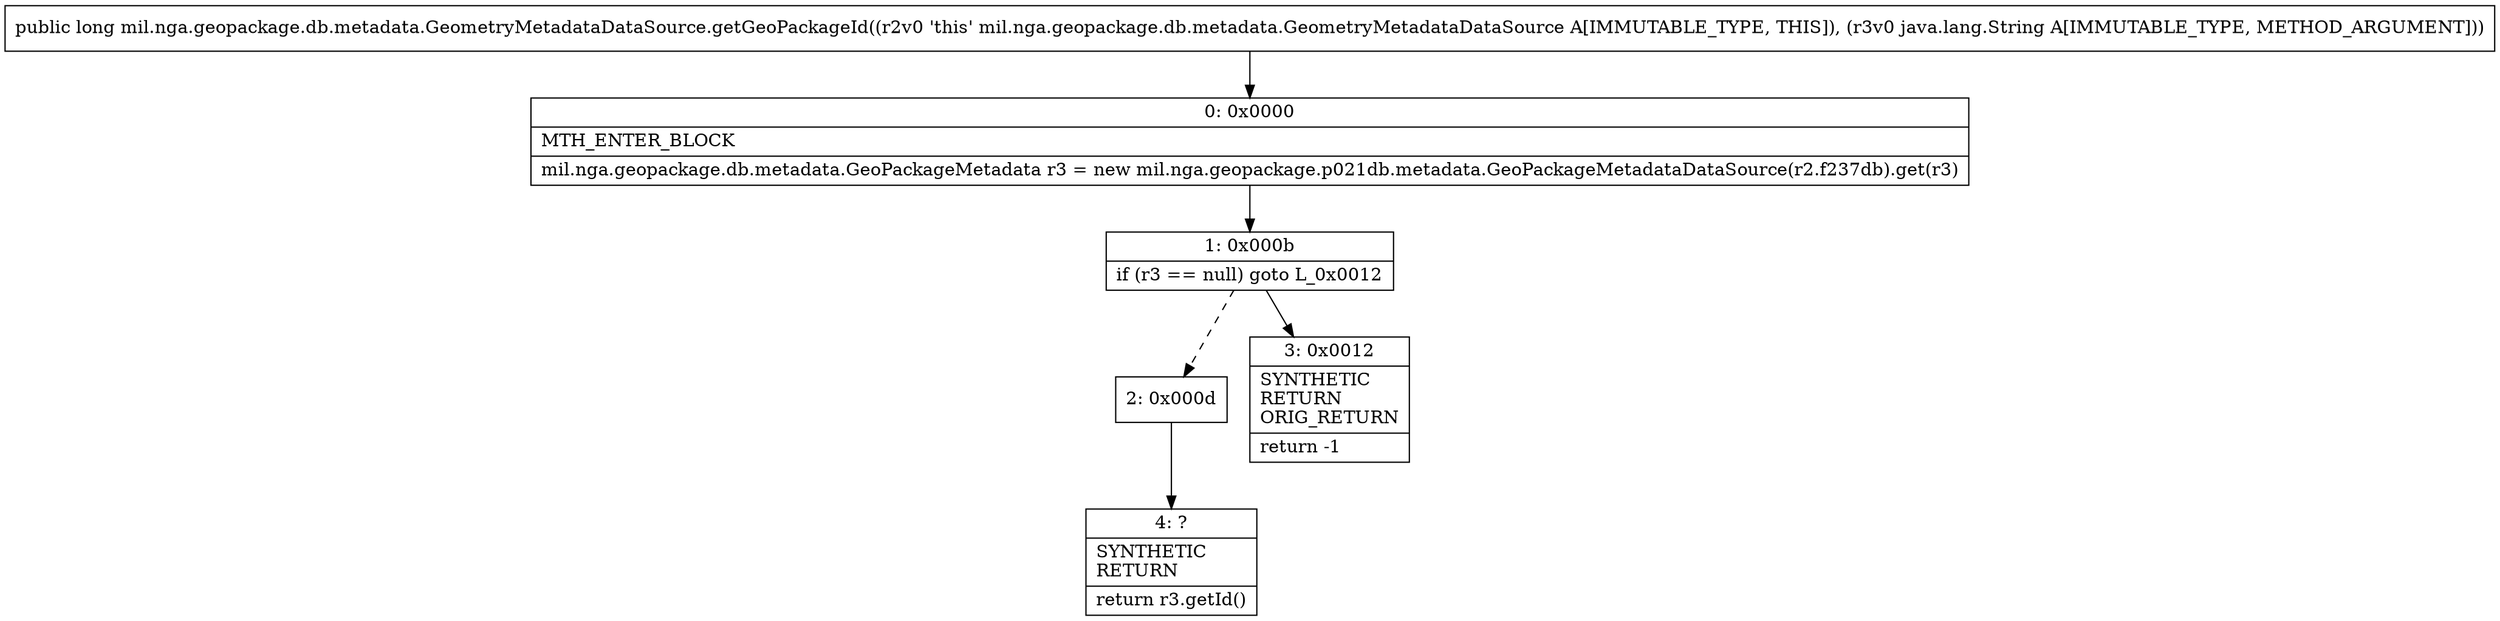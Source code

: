 digraph "CFG formil.nga.geopackage.db.metadata.GeometryMetadataDataSource.getGeoPackageId(Ljava\/lang\/String;)J" {
Node_0 [shape=record,label="{0\:\ 0x0000|MTH_ENTER_BLOCK\l|mil.nga.geopackage.db.metadata.GeoPackageMetadata r3 = new mil.nga.geopackage.p021db.metadata.GeoPackageMetadataDataSource(r2.f237db).get(r3)\l}"];
Node_1 [shape=record,label="{1\:\ 0x000b|if (r3 == null) goto L_0x0012\l}"];
Node_2 [shape=record,label="{2\:\ 0x000d}"];
Node_3 [shape=record,label="{3\:\ 0x0012|SYNTHETIC\lRETURN\lORIG_RETURN\l|return \-1\l}"];
Node_4 [shape=record,label="{4\:\ ?|SYNTHETIC\lRETURN\l|return r3.getId()\l}"];
MethodNode[shape=record,label="{public long mil.nga.geopackage.db.metadata.GeometryMetadataDataSource.getGeoPackageId((r2v0 'this' mil.nga.geopackage.db.metadata.GeometryMetadataDataSource A[IMMUTABLE_TYPE, THIS]), (r3v0 java.lang.String A[IMMUTABLE_TYPE, METHOD_ARGUMENT])) }"];
MethodNode -> Node_0;
Node_0 -> Node_1;
Node_1 -> Node_2[style=dashed];
Node_1 -> Node_3;
Node_2 -> Node_4;
}

